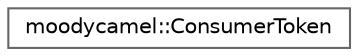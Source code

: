 digraph "类继承关系图"
{
 // INTERACTIVE_SVG=YES
 // LATEX_PDF_SIZE
  bgcolor="transparent";
  edge [fontname=Helvetica,fontsize=10,labelfontname=Helvetica,labelfontsize=10];
  node [fontname=Helvetica,fontsize=10,shape=box,height=0.2,width=0.4];
  rankdir="LR";
  Node0 [id="Node000000",label="moodycamel::ConsumerToken",height=0.2,width=0.4,color="grey40", fillcolor="white", style="filled",URL="$de/deb/structmoodycamel_1_1ConsumerToken.html",tooltip=" "];
}
